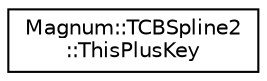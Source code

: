 digraph "圖形化之類別階層"
{
  edge [fontname="Helvetica",fontsize="10",labelfontname="Helvetica",labelfontsize="10"];
  node [fontname="Helvetica",fontsize="10",shape=record];
  rankdir="LR";
  Node1 [label="Magnum::TCBSpline2\l::ThisPlusKey",height=0.2,width=0.4,color="black", fillcolor="white", style="filled",URL="$class_magnum_1_1_t_c_b_spline2_1_1_this_plus_key.html"];
}
